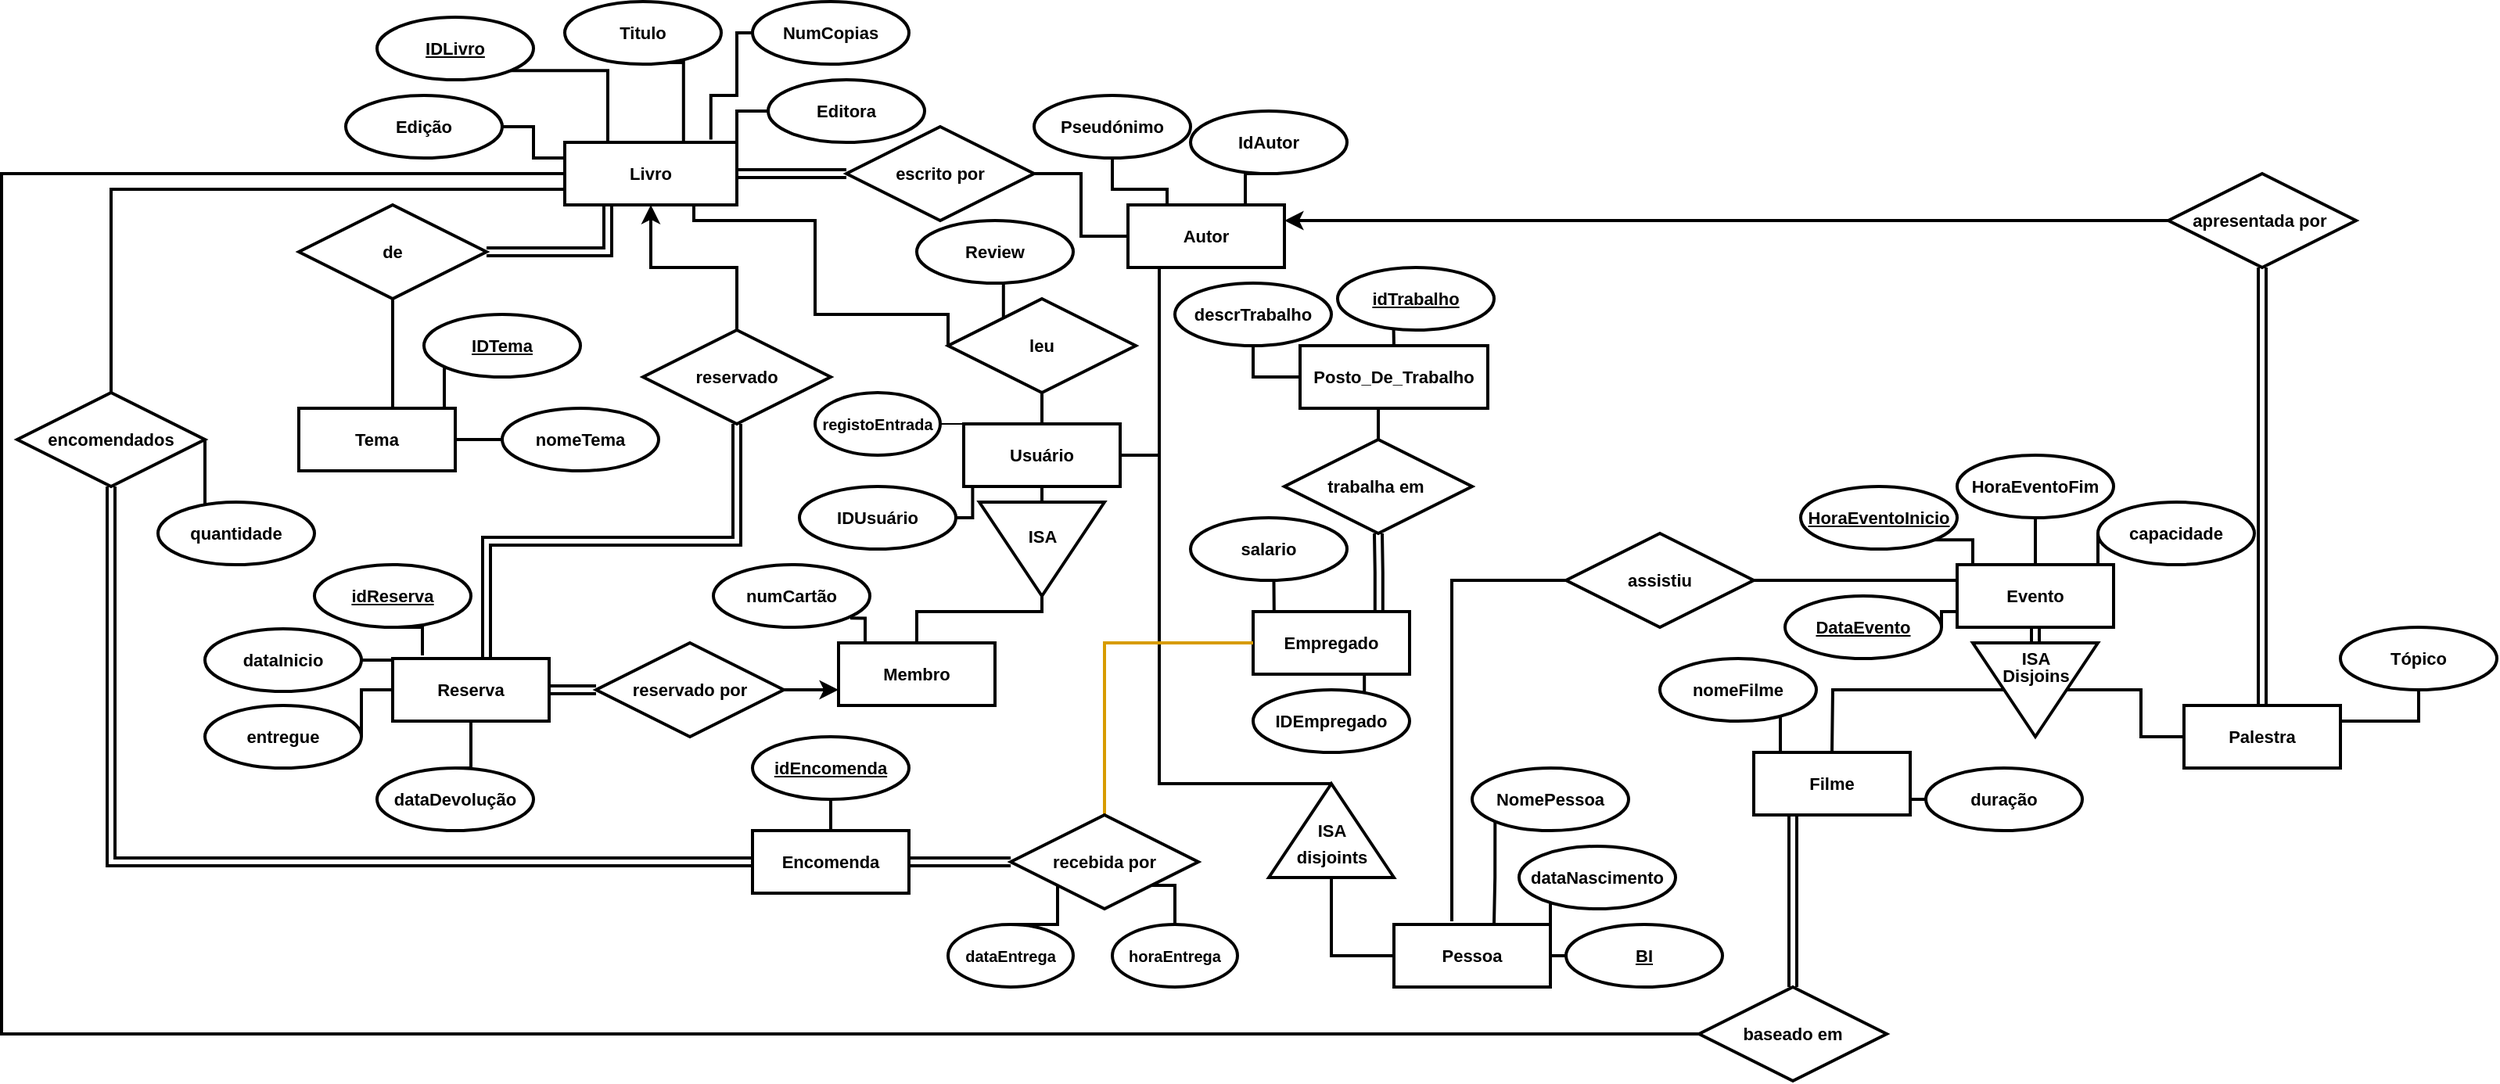 <mxfile version="14.7.6" type="github"><diagram id="iNNtK2Z3TGCCOaJEVWlS" name="Page-1"><mxGraphModel dx="2604" dy="839" grid="1" gridSize="10" guides="1" tooltips="1" connect="1" arrows="1" fold="1" page="1" pageScale="1" pageWidth="827" pageHeight="1169" math="0" shadow="0"><root><mxCell id="0"/><mxCell id="1" parent="0"/><mxCell id="UFfIpobfscu9w0N3v_Js-2" style="edgeStyle=orthogonalEdgeStyle;rounded=0;orthogonalLoop=1;jettySize=auto;html=1;exitX=0.25;exitY=1;exitDx=0;exitDy=0;endArrow=none;endFill=0;strokeWidth=2;fontStyle=1;fontSize=11;shape=link;" edge="1" parent="1" source="UFfIpobfscu9w0N3v_Js-7" target="UFfIpobfscu9w0N3v_Js-26"><mxGeometry relative="1" as="geometry"><Array as="points"><mxPoint x="228" y="180"/></Array></mxGeometry></mxCell><mxCell id="UFfIpobfscu9w0N3v_Js-3" style="edgeStyle=orthogonalEdgeStyle;rounded=0;orthogonalLoop=1;jettySize=auto;html=1;exitX=0;exitY=0.75;exitDx=0;exitDy=0;endArrow=none;endFill=0;strokeWidth=2;fontStyle=1;fontSize=11;entryX=0.5;entryY=0;entryDx=0;entryDy=0;" edge="1" parent="1" source="UFfIpobfscu9w0N3v_Js-7" target="UFfIpobfscu9w0N3v_Js-86"><mxGeometry relative="1" as="geometry"><mxPoint x="-120" y="140" as="targetPoint"/></mxGeometry></mxCell><mxCell id="UFfIpobfscu9w0N3v_Js-4" style="edgeStyle=orthogonalEdgeStyle;rounded=0;orthogonalLoop=1;jettySize=auto;html=1;exitX=0;exitY=0.5;exitDx=0;exitDy=0;startArrow=none;startFill=0;endArrow=none;endFill=0;strokeWidth=2;fontStyle=1;fontSize=11;entryX=0;entryY=0.5;entryDx=0;entryDy=0;" edge="1" parent="1" source="UFfIpobfscu9w0N3v_Js-7" target="UFfIpobfscu9w0N3v_Js-114"><mxGeometry relative="1" as="geometry"><mxPoint x="470" y="700" as="targetPoint"/><Array as="points"><mxPoint x="-160" y="130"/><mxPoint x="-160" y="680"/></Array></mxGeometry></mxCell><mxCell id="UFfIpobfscu9w0N3v_Js-5" style="edgeStyle=orthogonalEdgeStyle;rounded=0;orthogonalLoop=1;jettySize=auto;html=1;exitX=1;exitY=0.5;exitDx=0;exitDy=0;endArrow=none;endFill=0;entryX=0;entryY=0.5;entryDx=0;entryDy=0;strokeWidth=2;fontStyle=1;fontSize=11;shape=link;" edge="1" parent="1" source="UFfIpobfscu9w0N3v_Js-7" target="UFfIpobfscu9w0N3v_Js-17"><mxGeometry relative="1" as="geometry"><mxPoint x="340" y="160" as="targetPoint"/></mxGeometry></mxCell><mxCell id="UFfIpobfscu9w0N3v_Js-7" value="Livro" style="whiteSpace=wrap;html=1;align=center;strokeWidth=2;fontStyle=1;fontSize=11;" vertex="1" parent="1"><mxGeometry x="200" y="110" width="110" height="40" as="geometry"/></mxCell><mxCell id="UFfIpobfscu9w0N3v_Js-8" style="edgeStyle=orthogonalEdgeStyle;rounded=0;orthogonalLoop=1;jettySize=auto;html=1;exitX=1;exitY=1;exitDx=0;exitDy=0;entryX=0.25;entryY=0;entryDx=0;entryDy=0;endArrow=none;endFill=0;strokeWidth=2;fontStyle=1;fontSize=11;" edge="1" parent="1" source="UFfIpobfscu9w0N3v_Js-9" target="UFfIpobfscu9w0N3v_Js-7"><mxGeometry relative="1" as="geometry"/></mxCell><mxCell id="UFfIpobfscu9w0N3v_Js-9" value="IDLivro" style="ellipse;whiteSpace=wrap;html=1;align=center;fontStyle=5;strokeWidth=2;fontSize=11;" vertex="1" parent="1"><mxGeometry x="80" y="30" width="100" height="40" as="geometry"/></mxCell><mxCell id="UFfIpobfscu9w0N3v_Js-10" style="edgeStyle=orthogonalEdgeStyle;rounded=0;orthogonalLoop=1;jettySize=auto;html=1;exitX=0.5;exitY=1;exitDx=0;exitDy=0;entryX=0.69;entryY=0.006;entryDx=0;entryDy=0;entryPerimeter=0;endArrow=none;endFill=0;strokeWidth=2;fontStyle=1;fontSize=11;" edge="1" parent="1" source="UFfIpobfscu9w0N3v_Js-11" target="UFfIpobfscu9w0N3v_Js-7"><mxGeometry relative="1" as="geometry"><Array as="points"><mxPoint x="276" y="59"/></Array></mxGeometry></mxCell><mxCell id="UFfIpobfscu9w0N3v_Js-11" value="Titulo" style="ellipse;whiteSpace=wrap;html=1;align=center;strokeWidth=2;fontStyle=1;fontSize=11;" vertex="1" parent="1"><mxGeometry x="200" y="20" width="100" height="40" as="geometry"/></mxCell><mxCell id="UFfIpobfscu9w0N3v_Js-12" style="edgeStyle=orthogonalEdgeStyle;rounded=0;orthogonalLoop=1;jettySize=auto;html=1;exitX=0;exitY=0.5;exitDx=0;exitDy=0;entryX=1;entryY=0.25;entryDx=0;entryDy=0;endArrow=none;endFill=0;strokeWidth=2;fontStyle=1;fontSize=11;" edge="1" parent="1" source="UFfIpobfscu9w0N3v_Js-13" target="UFfIpobfscu9w0N3v_Js-7"><mxGeometry relative="1" as="geometry"/></mxCell><mxCell id="UFfIpobfscu9w0N3v_Js-13" value="Editora" style="ellipse;whiteSpace=wrap;html=1;align=center;strokeWidth=2;fontStyle=1;fontSize=11;" vertex="1" parent="1"><mxGeometry x="330" y="70" width="100" height="40" as="geometry"/></mxCell><mxCell id="UFfIpobfscu9w0N3v_Js-14" style="edgeStyle=orthogonalEdgeStyle;rounded=0;orthogonalLoop=1;jettySize=auto;html=1;exitX=1;exitY=0.5;exitDx=0;exitDy=0;entryX=0;entryY=0.25;entryDx=0;entryDy=0;endArrow=none;endFill=0;strokeWidth=2;fontStyle=1;fontSize=11;" edge="1" parent="1" source="UFfIpobfscu9w0N3v_Js-15" target="UFfIpobfscu9w0N3v_Js-7"><mxGeometry relative="1" as="geometry"/></mxCell><mxCell id="UFfIpobfscu9w0N3v_Js-15" value="Edição" style="ellipse;whiteSpace=wrap;html=1;align=center;strokeWidth=2;fontStyle=1;fontSize=11;" vertex="1" parent="1"><mxGeometry x="60" y="80" width="100" height="40" as="geometry"/></mxCell><mxCell id="UFfIpobfscu9w0N3v_Js-16" style="rounded=0;orthogonalLoop=1;jettySize=auto;html=1;exitX=1;exitY=0.5;exitDx=0;exitDy=0;entryX=0;entryY=0.5;entryDx=0;entryDy=0;endArrow=none;endFill=0;strokeWidth=2;fontStyle=1;fontSize=11;edgeStyle=orthogonalEdgeStyle;" edge="1" parent="1" source="UFfIpobfscu9w0N3v_Js-17" target="UFfIpobfscu9w0N3v_Js-20"><mxGeometry relative="1" as="geometry"/></mxCell><mxCell id="UFfIpobfscu9w0N3v_Js-17" value="escrito por" style="shape=rhombus;perimeter=rhombusPerimeter;whiteSpace=wrap;html=1;align=center;strokeWidth=2;fontStyle=1;fontSize=11;" vertex="1" parent="1"><mxGeometry x="380" y="100" width="120" height="60" as="geometry"/></mxCell><mxCell id="UFfIpobfscu9w0N3v_Js-18" style="edgeStyle=orthogonalEdgeStyle;rounded=0;orthogonalLoop=1;jettySize=auto;html=1;exitX=0;exitY=1;exitDx=0;exitDy=0;endArrow=none;endFill=0;strokeWidth=2;fontStyle=1;fontSize=11;entryX=1;entryY=0.5;entryDx=0;entryDy=0;" edge="1" parent="1" source="UFfIpobfscu9w0N3v_Js-20" target="UFfIpobfscu9w0N3v_Js-38"><mxGeometry relative="1" as="geometry"><mxPoint x="520" y="230" as="targetPoint"/><Array as="points"><mxPoint x="580" y="190"/><mxPoint x="580" y="520"/></Array></mxGeometry></mxCell><mxCell id="UFfIpobfscu9w0N3v_Js-19" style="edgeStyle=orthogonalEdgeStyle;rounded=0;orthogonalLoop=1;jettySize=auto;html=1;exitX=1;exitY=0.25;exitDx=0;exitDy=0;endArrow=none;endFill=0;startArrow=classic;startFill=1;strokeWidth=2;fontStyle=1;fontSize=11;" edge="1" parent="1" source="UFfIpobfscu9w0N3v_Js-20"><mxGeometry relative="1" as="geometry"><mxPoint x="750" y="160" as="targetPoint"/></mxGeometry></mxCell><mxCell id="UFfIpobfscu9w0N3v_Js-20" value="Autor" style="whiteSpace=wrap;html=1;align=center;strokeWidth=2;fontStyle=1;fontSize=11;" vertex="1" parent="1"><mxGeometry x="560" y="150" width="100" height="40" as="geometry"/></mxCell><mxCell id="UFfIpobfscu9w0N3v_Js-150" style="edgeStyle=orthogonalEdgeStyle;rounded=0;orthogonalLoop=1;jettySize=auto;html=1;exitX=0.5;exitY=1;exitDx=0;exitDy=0;entryX=0.25;entryY=0;entryDx=0;entryDy=0;startArrow=none;startFill=0;endArrow=none;endFill=0;strokeColor=#000000;strokeWidth=2;" edge="1" parent="1" source="UFfIpobfscu9w0N3v_Js-22" target="UFfIpobfscu9w0N3v_Js-20"><mxGeometry relative="1" as="geometry"/></mxCell><mxCell id="UFfIpobfscu9w0N3v_Js-22" value="Pseudónimo" style="ellipse;whiteSpace=wrap;html=1;align=center;strokeWidth=2;fontStyle=1;fontSize=11;" vertex="1" parent="1"><mxGeometry x="500" y="80" width="100" height="40" as="geometry"/></mxCell><mxCell id="UFfIpobfscu9w0N3v_Js-151" style="edgeStyle=orthogonalEdgeStyle;rounded=0;orthogonalLoop=1;jettySize=auto;html=1;exitX=0.5;exitY=1;exitDx=0;exitDy=0;entryX=0.75;entryY=0;entryDx=0;entryDy=0;startArrow=none;startFill=0;endArrow=none;endFill=0;strokeColor=#000000;strokeWidth=2;" edge="1" parent="1" source="UFfIpobfscu9w0N3v_Js-24" target="UFfIpobfscu9w0N3v_Js-20"><mxGeometry relative="1" as="geometry"/></mxCell><mxCell id="UFfIpobfscu9w0N3v_Js-24" value="&lt;span style=&quot;font-size: 11px&quot;&gt;IdAutor&lt;/span&gt;" style="ellipse;whiteSpace=wrap;html=1;align=center;strokeWidth=2;fontStyle=1;fontSize=11;" vertex="1" parent="1"><mxGeometry x="600" y="90" width="100" height="40" as="geometry"/></mxCell><mxCell id="UFfIpobfscu9w0N3v_Js-25" style="edgeStyle=orthogonalEdgeStyle;rounded=0;orthogonalLoop=1;jettySize=auto;html=1;exitX=0.5;exitY=1;exitDx=0;exitDy=0;endArrow=none;endFill=0;strokeWidth=2;fontStyle=1;fontSize=11;" edge="1" parent="1" source="UFfIpobfscu9w0N3v_Js-26"><mxGeometry relative="1" as="geometry"><mxPoint x="90" y="280" as="targetPoint"/><Array as="points"><mxPoint x="90" y="270"/><mxPoint x="90" y="270"/></Array></mxGeometry></mxCell><mxCell id="UFfIpobfscu9w0N3v_Js-26" value="de" style="shape=rhombus;perimeter=rhombusPerimeter;whiteSpace=wrap;html=1;align=center;strokeWidth=2;fontStyle=1;fontSize=11;" vertex="1" parent="1"><mxGeometry x="30" y="150" width="120" height="60" as="geometry"/></mxCell><mxCell id="UFfIpobfscu9w0N3v_Js-27" value="Tema" style="whiteSpace=wrap;html=1;align=center;strokeWidth=2;fontStyle=1;fontSize=11;" vertex="1" parent="1"><mxGeometry x="30" y="280" width="100" height="40" as="geometry"/></mxCell><mxCell id="UFfIpobfscu9w0N3v_Js-28" style="edgeStyle=orthogonalEdgeStyle;rounded=0;orthogonalLoop=1;jettySize=auto;html=1;exitX=0;exitY=0.5;exitDx=0;exitDy=0;entryX=1;entryY=0.5;entryDx=0;entryDy=0;endArrow=none;endFill=0;strokeWidth=2;fontStyle=1;fontSize=11;" edge="1" parent="1" source="UFfIpobfscu9w0N3v_Js-29" target="UFfIpobfscu9w0N3v_Js-27"><mxGeometry relative="1" as="geometry"/></mxCell><mxCell id="UFfIpobfscu9w0N3v_Js-29" value="nomeTema" style="ellipse;whiteSpace=wrap;html=1;align=center;strokeWidth=2;fontStyle=1;fontSize=11;" vertex="1" parent="1"><mxGeometry x="160" y="280" width="100" height="40" as="geometry"/></mxCell><mxCell id="UFfIpobfscu9w0N3v_Js-30" style="edgeStyle=orthogonalEdgeStyle;rounded=0;orthogonalLoop=1;jettySize=auto;html=1;exitX=0;exitY=0.5;exitDx=0;exitDy=0;entryX=0;entryY=0.5;entryDx=0;entryDy=0;endArrow=none;endFill=0;strokeWidth=2;fontStyle=1;fontSize=11;" edge="1" parent="1" source="UFfIpobfscu9w0N3v_Js-31" target="UFfIpobfscu9w0N3v_Js-38"><mxGeometry relative="1" as="geometry"/></mxCell><mxCell id="UFfIpobfscu9w0N3v_Js-31" value="Pessoa" style="whiteSpace=wrap;html=1;align=center;strokeWidth=2;fontStyle=1;fontSize=11;" vertex="1" parent="1"><mxGeometry x="730" y="610" width="100" height="40" as="geometry"/></mxCell><mxCell id="UFfIpobfscu9w0N3v_Js-32" style="edgeStyle=orthogonalEdgeStyle;rounded=0;orthogonalLoop=1;jettySize=auto;html=1;exitX=0;exitY=1;exitDx=0;exitDy=0;entryX=0.64;entryY=-0.025;entryDx=0;entryDy=0;entryPerimeter=0;endArrow=none;endFill=0;strokeWidth=2;fontStyle=1;fontSize=11;" edge="1" parent="1" source="UFfIpobfscu9w0N3v_Js-33" target="UFfIpobfscu9w0N3v_Js-31"><mxGeometry relative="1" as="geometry"/></mxCell><mxCell id="UFfIpobfscu9w0N3v_Js-33" value="NomePessoa" style="ellipse;whiteSpace=wrap;html=1;align=center;strokeWidth=2;fontStyle=1;fontSize=11;" vertex="1" parent="1"><mxGeometry x="780" y="510" width="100" height="40" as="geometry"/></mxCell><mxCell id="UFfIpobfscu9w0N3v_Js-34" style="edgeStyle=orthogonalEdgeStyle;rounded=0;orthogonalLoop=1;jettySize=auto;html=1;exitX=0;exitY=1;exitDx=0;exitDy=0;entryX=1;entryY=0;entryDx=0;entryDy=0;endArrow=none;endFill=0;strokeWidth=2;fontStyle=1;fontSize=11;" edge="1" parent="1" source="UFfIpobfscu9w0N3v_Js-35" target="UFfIpobfscu9w0N3v_Js-31"><mxGeometry relative="1" as="geometry"/></mxCell><mxCell id="UFfIpobfscu9w0N3v_Js-35" value="dataNascimento" style="ellipse;whiteSpace=wrap;html=1;align=center;strokeWidth=2;fontStyle=1;fontSize=11;" vertex="1" parent="1"><mxGeometry x="810" y="560" width="100" height="40" as="geometry"/></mxCell><mxCell id="UFfIpobfscu9w0N3v_Js-36" style="edgeStyle=orthogonalEdgeStyle;rounded=0;orthogonalLoop=1;jettySize=auto;html=1;exitX=0;exitY=0.5;exitDx=0;exitDy=0;entryX=1;entryY=0.5;entryDx=0;entryDy=0;endArrow=none;endFill=0;strokeWidth=2;fontStyle=1;fontSize=11;" edge="1" parent="1" source="UFfIpobfscu9w0N3v_Js-37" target="UFfIpobfscu9w0N3v_Js-31"><mxGeometry relative="1" as="geometry"/></mxCell><mxCell id="UFfIpobfscu9w0N3v_Js-37" value="BI" style="ellipse;whiteSpace=wrap;html=1;align=center;fontStyle=5;strokeWidth=2;fontSize=11;" vertex="1" parent="1"><mxGeometry x="840" y="610" width="100" height="40" as="geometry"/></mxCell><mxCell id="UFfIpobfscu9w0N3v_Js-38" value="" style="triangle;whiteSpace=wrap;html=1;rotation=-90;strokeWidth=2;fontStyle=1;fontSize=11;" vertex="1" parent="1"><mxGeometry x="660" y="510" width="60" height="80" as="geometry"/></mxCell><mxCell id="UFfIpobfscu9w0N3v_Js-39" value="ISA" style="text;html=1;align=center;verticalAlign=middle;resizable=0;points=[];autosize=1;strokeColor=none;strokeWidth=2;fontStyle=1;fontSize=11;" vertex="1" parent="1"><mxGeometry x="675" y="540" width="30" height="20" as="geometry"/></mxCell><mxCell id="UFfIpobfscu9w0N3v_Js-40" value="" style="endArrow=none;html=1;strokeWidth=2;fontStyle=1;fontSize=11;" edge="1" parent="1"><mxGeometry width="50" height="50" relative="1" as="geometry"><mxPoint x="520" y="310" as="sourcePoint"/><mxPoint x="580" y="310" as="targetPoint"/><Array as="points"/></mxGeometry></mxCell><mxCell id="UFfIpobfscu9w0N3v_Js-41" style="edgeStyle=orthogonalEdgeStyle;rounded=0;orthogonalLoop=1;jettySize=auto;html=1;exitX=0.804;exitY=0.008;exitDx=0;exitDy=0;entryX=0.5;entryY=1;entryDx=0;entryDy=0;endArrow=none;endFill=0;strokeWidth=2;fontStyle=1;fontSize=11;shape=link;exitPerimeter=0;" edge="1" parent="1" source="UFfIpobfscu9w0N3v_Js-44" target="UFfIpobfscu9w0N3v_Js-73"><mxGeometry relative="1" as="geometry"/></mxCell><mxCell id="UFfIpobfscu9w0N3v_Js-44" value="Empregado" style="whiteSpace=wrap;html=1;align=center;strokeWidth=2;fontStyle=1;fontSize=11;" vertex="1" parent="1"><mxGeometry x="640" y="410" width="100" height="40" as="geometry"/></mxCell><mxCell id="UFfIpobfscu9w0N3v_Js-45" style="edgeStyle=orthogonalEdgeStyle;rounded=0;orthogonalLoop=1;jettySize=auto;html=1;exitX=0.711;exitY=0.935;exitDx=0;exitDy=0;entryX=0.5;entryY=1;entryDx=0;entryDy=0;endArrow=none;endFill=0;strokeWidth=2;fontStyle=1;fontSize=11;exitPerimeter=0;" edge="1" parent="1" source="UFfIpobfscu9w0N3v_Js-129" target="UFfIpobfscu9w0N3v_Js-44"><mxGeometry relative="1" as="geometry"><mxPoint x="630" y="260" as="sourcePoint"/><Array as="points"><mxPoint x="711" y="450"/></Array></mxGeometry></mxCell><mxCell id="UFfIpobfscu9w0N3v_Js-46" style="edgeStyle=orthogonalEdgeStyle;rounded=0;orthogonalLoop=1;jettySize=auto;html=1;exitX=0.5;exitY=1;exitDx=0;exitDy=0;entryX=0.134;entryY=-0.004;entryDx=0;entryDy=0;endArrow=none;endFill=0;strokeWidth=2;fontStyle=1;fontSize=11;entryPerimeter=0;" edge="1" parent="1" source="UFfIpobfscu9w0N3v_Js-47" target="UFfIpobfscu9w0N3v_Js-44"><mxGeometry relative="1" as="geometry"><Array as="points"><mxPoint x="653" y="360"/><mxPoint x="653" y="385"/></Array></mxGeometry></mxCell><mxCell id="UFfIpobfscu9w0N3v_Js-47" value="salario" style="ellipse;whiteSpace=wrap;html=1;align=center;strokeWidth=2;fontStyle=1;fontSize=11;" vertex="1" parent="1"><mxGeometry x="600" y="350" width="100" height="40" as="geometry"/></mxCell><mxCell id="UFfIpobfscu9w0N3v_Js-48" style="edgeStyle=orthogonalEdgeStyle;rounded=0;orthogonalLoop=1;jettySize=auto;html=1;exitX=1;exitY=0.5;exitDx=0;exitDy=0;endArrow=none;endFill=0;strokeWidth=2;fontStyle=1;fontSize=11;" edge="1" parent="1" source="UFfIpobfscu9w0N3v_Js-50"><mxGeometry relative="1" as="geometry"><mxPoint x="520" y="310" as="targetPoint"/></mxGeometry></mxCell><mxCell id="UFfIpobfscu9w0N3v_Js-49" style="edgeStyle=orthogonalEdgeStyle;rounded=0;orthogonalLoop=1;jettySize=auto;html=1;exitX=0.5;exitY=1;exitDx=0;exitDy=0;entryX=0;entryY=0.5;entryDx=0;entryDy=0;endArrow=none;endFill=0;strokeWidth=2;fontStyle=1;fontSize=11;" edge="1" parent="1" source="UFfIpobfscu9w0N3v_Js-50" target="UFfIpobfscu9w0N3v_Js-53"><mxGeometry relative="1" as="geometry"/></mxCell><mxCell id="UFfIpobfscu9w0N3v_Js-50" value="Usuário" style="whiteSpace=wrap;html=1;align=center;strokeWidth=2;fontStyle=1;fontSize=11;" vertex="1" parent="1"><mxGeometry x="455" y="290" width="100" height="40" as="geometry"/></mxCell><mxCell id="UFfIpobfscu9w0N3v_Js-51" style="edgeStyle=orthogonalEdgeStyle;rounded=0;orthogonalLoop=1;jettySize=auto;html=1;exitX=1;exitY=0.5;exitDx=0;exitDy=0;entryX=0.057;entryY=1.024;entryDx=0;entryDy=0;endArrow=none;endFill=0;strokeWidth=2;fontStyle=1;fontSize=11;entryPerimeter=0;" edge="1" parent="1" source="UFfIpobfscu9w0N3v_Js-128" target="UFfIpobfscu9w0N3v_Js-50"><mxGeometry relative="1" as="geometry"><mxPoint x="445" y="260" as="sourcePoint"/></mxGeometry></mxCell><mxCell id="UFfIpobfscu9w0N3v_Js-52" style="edgeStyle=orthogonalEdgeStyle;rounded=0;orthogonalLoop=1;jettySize=auto;html=1;exitX=1;exitY=0.5;exitDx=0;exitDy=0;entryX=0.5;entryY=0;entryDx=0;entryDy=0;endArrow=none;endFill=0;strokeWidth=2;fontStyle=1;fontSize=11;" edge="1" parent="1" source="UFfIpobfscu9w0N3v_Js-53" target="UFfIpobfscu9w0N3v_Js-55"><mxGeometry relative="1" as="geometry"><Array as="points"><mxPoint x="505" y="410"/><mxPoint x="425" y="410"/></Array></mxGeometry></mxCell><mxCell id="UFfIpobfscu9w0N3v_Js-53" value="" style="triangle;whiteSpace=wrap;html=1;rotation=90;strokeWidth=2;fontStyle=1;fontSize=11;" vertex="1" parent="1"><mxGeometry x="475" y="330" width="60" height="80" as="geometry"/></mxCell><mxCell id="UFfIpobfscu9w0N3v_Js-54" value="ISA" style="text;html=1;align=center;verticalAlign=middle;resizable=0;points=[];autosize=1;strokeColor=none;strokeWidth=2;fontStyle=1;fontSize=11;" vertex="1" parent="1"><mxGeometry x="490" y="352" width="30" height="20" as="geometry"/></mxCell><mxCell id="UFfIpobfscu9w0N3v_Js-55" value="Membro" style="whiteSpace=wrap;html=1;align=center;strokeWidth=2;fontStyle=1;fontSize=11;" vertex="1" parent="1"><mxGeometry x="375" y="430" width="100" height="40" as="geometry"/></mxCell><mxCell id="UFfIpobfscu9w0N3v_Js-56" style="edgeStyle=orthogonalEdgeStyle;rounded=0;orthogonalLoop=1;jettySize=auto;html=1;exitX=1;exitY=1;exitDx=0;exitDy=0;entryX=0.17;entryY=-0.025;entryDx=0;entryDy=0;entryPerimeter=0;endArrow=none;endFill=0;strokeWidth=2;fontStyle=1;fontSize=11;" edge="1" parent="1" target="UFfIpobfscu9w0N3v_Js-55"><mxGeometry relative="1" as="geometry"><mxPoint x="382.5" y="414.167" as="sourcePoint"/></mxGeometry></mxCell><mxCell id="UFfIpobfscu9w0N3v_Js-59" value="Reserva" style="whiteSpace=wrap;html=1;align=center;strokeWidth=2;fontStyle=1;fontSize=11;" vertex="1" parent="1"><mxGeometry x="90" y="440" width="100" height="40" as="geometry"/></mxCell><mxCell id="UFfIpobfscu9w0N3v_Js-60" style="edgeStyle=orthogonalEdgeStyle;rounded=0;orthogonalLoop=1;jettySize=auto;html=1;exitX=0.5;exitY=1;exitDx=0;exitDy=0;entryX=0.19;entryY=-0.05;entryDx=0;entryDy=0;entryPerimeter=0;endArrow=none;endFill=0;strokeWidth=2;fontStyle=1;fontSize=11;" edge="1" parent="1" source="UFfIpobfscu9w0N3v_Js-61" target="UFfIpobfscu9w0N3v_Js-59"><mxGeometry relative="1" as="geometry"/></mxCell><mxCell id="UFfIpobfscu9w0N3v_Js-61" value="idReserva" style="ellipse;whiteSpace=wrap;html=1;align=center;fontStyle=5;strokeWidth=2;fontSize=11;" vertex="1" parent="1"><mxGeometry x="40" y="380" width="100" height="40" as="geometry"/></mxCell><mxCell id="UFfIpobfscu9w0N3v_Js-62" style="edgeStyle=orthogonalEdgeStyle;rounded=0;orthogonalLoop=1;jettySize=auto;html=1;exitX=1;exitY=0.5;exitDx=0;exitDy=0;endArrow=none;endFill=0;strokeWidth=2;fontStyle=1;fontSize=11;" edge="1" parent="1" source="UFfIpobfscu9w0N3v_Js-63"><mxGeometry relative="1" as="geometry"><mxPoint x="90" y="441" as="targetPoint"/></mxGeometry></mxCell><mxCell id="UFfIpobfscu9w0N3v_Js-63" value="dataInicio" style="ellipse;whiteSpace=wrap;html=1;align=center;strokeWidth=2;fontStyle=1;fontSize=11;" vertex="1" parent="1"><mxGeometry x="-30" y="421" width="100" height="40" as="geometry"/></mxCell><mxCell id="UFfIpobfscu9w0N3v_Js-64" style="edgeStyle=orthogonalEdgeStyle;rounded=0;orthogonalLoop=1;jettySize=auto;html=1;exitX=0.5;exitY=0;exitDx=0;exitDy=0;entryX=0.5;entryY=1;entryDx=0;entryDy=0;endArrow=none;endFill=0;strokeWidth=2;fontStyle=1;fontSize=11;" edge="1" parent="1" source="UFfIpobfscu9w0N3v_Js-65" target="UFfIpobfscu9w0N3v_Js-59"><mxGeometry relative="1" as="geometry"/></mxCell><mxCell id="UFfIpobfscu9w0N3v_Js-65" value="dataDevolução" style="ellipse;whiteSpace=wrap;html=1;align=center;strokeWidth=2;fontStyle=1;fontSize=11;" vertex="1" parent="1"><mxGeometry x="80" y="510" width="100" height="40" as="geometry"/></mxCell><mxCell id="UFfIpobfscu9w0N3v_Js-66" style="edgeStyle=orthogonalEdgeStyle;rounded=0;orthogonalLoop=1;jettySize=auto;html=1;exitX=0;exitY=0.5;exitDx=0;exitDy=0;entryX=1;entryY=0.5;entryDx=0;entryDy=0;endArrow=none;endFill=0;strokeWidth=2;fontStyle=1;fontSize=11;shape=link;" edge="1" parent="1" source="UFfIpobfscu9w0N3v_Js-68" target="UFfIpobfscu9w0N3v_Js-59"><mxGeometry relative="1" as="geometry"/></mxCell><mxCell id="UFfIpobfscu9w0N3v_Js-67" style="edgeStyle=orthogonalEdgeStyle;rounded=0;orthogonalLoop=1;jettySize=auto;html=1;exitX=1;exitY=0.5;exitDx=0;exitDy=0;entryX=0;entryY=0.75;entryDx=0;entryDy=0;endArrow=classic;endFill=1;strokeWidth=2;fontStyle=1;fontSize=11;" edge="1" parent="1" source="UFfIpobfscu9w0N3v_Js-68" target="UFfIpobfscu9w0N3v_Js-55"><mxGeometry relative="1" as="geometry"/></mxCell><mxCell id="UFfIpobfscu9w0N3v_Js-68" value="reservado por" style="shape=rhombus;perimeter=rhombusPerimeter;whiteSpace=wrap;html=1;align=center;strokeWidth=2;fontStyle=1;fontSize=11;" vertex="1" parent="1"><mxGeometry x="220" y="430" width="120" height="60" as="geometry"/></mxCell><mxCell id="UFfIpobfscu9w0N3v_Js-69" style="edgeStyle=orthogonalEdgeStyle;rounded=0;orthogonalLoop=1;jettySize=auto;html=1;exitX=0.5;exitY=1;exitDx=0;exitDy=0;endArrow=none;endFill=0;strokeWidth=2;fontStyle=1;fontSize=11;shape=link;" edge="1" parent="1" source="UFfIpobfscu9w0N3v_Js-71"><mxGeometry relative="1" as="geometry"><mxPoint x="150" y="440" as="targetPoint"/><Array as="points"><mxPoint x="310" y="365"/><mxPoint x="150" y="365"/><mxPoint x="150" y="440"/></Array></mxGeometry></mxCell><mxCell id="UFfIpobfscu9w0N3v_Js-70" style="edgeStyle=orthogonalEdgeStyle;rounded=0;orthogonalLoop=1;jettySize=auto;html=1;exitX=0.5;exitY=0;exitDx=0;exitDy=0;endArrow=classic;endFill=1;strokeWidth=2;fontStyle=1;fontSize=11;" edge="1" parent="1" source="UFfIpobfscu9w0N3v_Js-71"><mxGeometry relative="1" as="geometry"><mxPoint x="255" y="150" as="targetPoint"/><Array as="points"><mxPoint x="310" y="190"/><mxPoint x="255" y="190"/></Array></mxGeometry></mxCell><mxCell id="UFfIpobfscu9w0N3v_Js-71" value="reservado" style="shape=rhombus;perimeter=rhombusPerimeter;whiteSpace=wrap;html=1;align=center;strokeWidth=2;fontStyle=1;fontSize=11;" vertex="1" parent="1"><mxGeometry x="250" y="230" width="120" height="60" as="geometry"/></mxCell><mxCell id="UFfIpobfscu9w0N3v_Js-72" style="edgeStyle=orthogonalEdgeStyle;rounded=0;orthogonalLoop=1;jettySize=auto;html=1;exitX=0.5;exitY=0;exitDx=0;exitDy=0;endArrow=none;endFill=0;strokeWidth=2;fontStyle=1;fontSize=11;" edge="1" parent="1" source="UFfIpobfscu9w0N3v_Js-73"><mxGeometry relative="1" as="geometry"><mxPoint x="720" y="280" as="targetPoint"/><Array as="points"/></mxGeometry></mxCell><mxCell id="UFfIpobfscu9w0N3v_Js-73" value="trabalha em&amp;nbsp;" style="shape=rhombus;perimeter=rhombusPerimeter;whiteSpace=wrap;html=1;align=center;strokeWidth=2;fontStyle=1;fontSize=11;" vertex="1" parent="1"><mxGeometry x="660" y="300" width="120" height="60" as="geometry"/></mxCell><mxCell id="UFfIpobfscu9w0N3v_Js-74" value="Posto_De_Trabalho" style="whiteSpace=wrap;html=1;align=center;strokeWidth=2;fontStyle=1;fontSize=11;" vertex="1" parent="1"><mxGeometry x="670" y="240" width="120" height="40" as="geometry"/></mxCell><mxCell id="UFfIpobfscu9w0N3v_Js-75" style="edgeStyle=orthogonalEdgeStyle;rounded=0;orthogonalLoop=1;jettySize=auto;html=1;exitX=0.5;exitY=1;exitDx=0;exitDy=0;entryX=0;entryY=0.5;entryDx=0;entryDy=0;endArrow=none;endFill=0;strokeWidth=2;fontStyle=1;fontSize=11;" edge="1" parent="1" source="UFfIpobfscu9w0N3v_Js-76" target="UFfIpobfscu9w0N3v_Js-74"><mxGeometry relative="1" as="geometry"><Array as="points"><mxPoint x="640" y="260"/></Array></mxGeometry></mxCell><mxCell id="UFfIpobfscu9w0N3v_Js-76" value="descrTrabalho" style="ellipse;whiteSpace=wrap;html=1;align=center;strokeWidth=2;fontStyle=1;fontSize=11;" vertex="1" parent="1"><mxGeometry x="590" y="200" width="100" height="40" as="geometry"/></mxCell><mxCell id="UFfIpobfscu9w0N3v_Js-77" style="edgeStyle=orthogonalEdgeStyle;rounded=0;orthogonalLoop=1;jettySize=auto;html=1;exitX=0.358;exitY=0.989;exitDx=0;exitDy=0;entryX=0.5;entryY=0;entryDx=0;entryDy=0;endArrow=none;endFill=0;strokeWidth=2;fontStyle=1;fontSize=11;exitPerimeter=0;" edge="1" parent="1" source="UFfIpobfscu9w0N3v_Js-78" target="UFfIpobfscu9w0N3v_Js-74"><mxGeometry relative="1" as="geometry"><Array as="points"><mxPoint x="730" y="230"/></Array></mxGeometry></mxCell><mxCell id="UFfIpobfscu9w0N3v_Js-78" value="idTrabalho" style="ellipse;whiteSpace=wrap;html=1;align=center;fontStyle=5;strokeWidth=2;fontSize=11;" vertex="1" parent="1"><mxGeometry x="694" y="190" width="100" height="40" as="geometry"/></mxCell><mxCell id="UFfIpobfscu9w0N3v_Js-81" value="" style="edgeStyle=orthogonalEdgeStyle;rounded=0;orthogonalLoop=1;jettySize=auto;html=1;endArrow=none;endFill=0;strokeWidth=2;fontStyle=1;fontSize=11;" edge="1" parent="1" source="UFfIpobfscu9w0N3v_Js-84" target="UFfIpobfscu9w0N3v_Js-91"><mxGeometry relative="1" as="geometry"/></mxCell><mxCell id="UFfIpobfscu9w0N3v_Js-83" style="edgeStyle=orthogonalEdgeStyle;rounded=0;orthogonalLoop=1;jettySize=auto;html=1;exitX=1;exitY=0.5;exitDx=0;exitDy=0;endArrow=none;endFill=0;entryX=0;entryY=0.5;entryDx=0;entryDy=0;strokeWidth=2;fontStyle=1;fontSize=11;shape=link;" edge="1" parent="1" source="UFfIpobfscu9w0N3v_Js-84" target="UFfIpobfscu9w0N3v_Js-88"><mxGeometry relative="1" as="geometry"><mxPoint x="480.0" y="580.471" as="targetPoint"/><Array as="points"/></mxGeometry></mxCell><mxCell id="UFfIpobfscu9w0N3v_Js-84" value="Encomenda" style="whiteSpace=wrap;html=1;align=center;strokeWidth=2;fontStyle=1;fontSize=11;" vertex="1" parent="1"><mxGeometry x="320" y="550" width="100" height="40" as="geometry"/></mxCell><mxCell id="UFfIpobfscu9w0N3v_Js-85" style="edgeStyle=orthogonalEdgeStyle;rounded=0;orthogonalLoop=1;jettySize=auto;html=1;exitX=0.5;exitY=1;exitDx=0;exitDy=0;endArrow=none;endFill=0;strokeWidth=2;fontStyle=1;fontSize=11;shape=link;entryX=0;entryY=0.5;entryDx=0;entryDy=0;" edge="1" parent="1" source="UFfIpobfscu9w0N3v_Js-86" target="UFfIpobfscu9w0N3v_Js-84"><mxGeometry relative="1" as="geometry"><mxPoint x="-120" y="570" as="targetPoint"/></mxGeometry></mxCell><mxCell id="UFfIpobfscu9w0N3v_Js-86" value="encomendados" style="shape=rhombus;perimeter=rhombusPerimeter;whiteSpace=wrap;html=1;align=center;strokeWidth=2;fontStyle=1;fontSize=11;" vertex="1" parent="1"><mxGeometry x="-150" y="270" width="120" height="60" as="geometry"/></mxCell><mxCell id="UFfIpobfscu9w0N3v_Js-87" style="edgeStyle=orthogonalEdgeStyle;rounded=0;orthogonalLoop=1;jettySize=auto;html=1;exitX=0.5;exitY=0;exitDx=0;exitDy=0;endArrow=none;endFill=0;fillColor=#ffe6cc;strokeColor=#d79b00;strokeWidth=2;fontStyle=1;fontSize=11;jumpSize=1;entryX=0;entryY=0.5;entryDx=0;entryDy=0;" edge="1" parent="1" source="UFfIpobfscu9w0N3v_Js-88" target="UFfIpobfscu9w0N3v_Js-44"><mxGeometry relative="1" as="geometry"><mxPoint x="550" y="470" as="targetPoint"/><Array as="points"><mxPoint x="545" y="430"/></Array></mxGeometry></mxCell><mxCell id="UFfIpobfscu9w0N3v_Js-88" value="recebida por" style="shape=rhombus;perimeter=rhombusPerimeter;whiteSpace=wrap;html=1;align=center;strokeWidth=2;fontStyle=1;fontSize=11;" vertex="1" parent="1"><mxGeometry x="485" y="540" width="120" height="60" as="geometry"/></mxCell><mxCell id="UFfIpobfscu9w0N3v_Js-89" style="edgeStyle=orthogonalEdgeStyle;rounded=0;orthogonalLoop=1;jettySize=auto;html=1;entryX=1;entryY=0.5;entryDx=0;entryDy=0;endArrow=none;endFill=0;strokeWidth=2;fontStyle=1;fontSize=11;" edge="1" parent="1" source="UFfIpobfscu9w0N3v_Js-90" target="UFfIpobfscu9w0N3v_Js-86"><mxGeometry relative="1" as="geometry"><Array as="points"><mxPoint x="-30" y="300"/></Array></mxGeometry></mxCell><mxCell id="UFfIpobfscu9w0N3v_Js-90" value="quantidade" style="ellipse;whiteSpace=wrap;html=1;align=center;strokeWidth=2;fontStyle=1;fontSize=11;" vertex="1" parent="1"><mxGeometry x="-60" y="340" width="100" height="40" as="geometry"/></mxCell><mxCell id="UFfIpobfscu9w0N3v_Js-91" value="idEncomenda" style="ellipse;whiteSpace=wrap;html=1;align=center;fontStyle=5;strokeWidth=2;fontSize=11;" vertex="1" parent="1"><mxGeometry x="320" y="490" width="100" height="40" as="geometry"/></mxCell><mxCell id="UFfIpobfscu9w0N3v_Js-92" style="edgeStyle=orthogonalEdgeStyle;rounded=0;orthogonalLoop=1;jettySize=auto;html=1;exitX=0;exitY=1;exitDx=0;exitDy=0;entryX=0.93;entryY=0.025;entryDx=0;entryDy=0;entryPerimeter=0;endArrow=none;endFill=0;strokeWidth=2;fontStyle=1;fontSize=11;" edge="1" parent="1" source="UFfIpobfscu9w0N3v_Js-93" target="UFfIpobfscu9w0N3v_Js-27"><mxGeometry relative="1" as="geometry"/></mxCell><mxCell id="UFfIpobfscu9w0N3v_Js-93" value="IDTema" style="ellipse;whiteSpace=wrap;html=1;align=center;fontStyle=5;strokeWidth=2;fontSize=11;" vertex="1" parent="1"><mxGeometry x="110" y="220" width="100" height="40" as="geometry"/></mxCell><mxCell id="UFfIpobfscu9w0N3v_Js-94" style="edgeStyle=orthogonalEdgeStyle;rounded=0;orthogonalLoop=1;jettySize=auto;html=1;exitX=0.5;exitY=1;exitDx=0;exitDy=0;entryX=0;entryY=0.5;entryDx=0;entryDy=0;endArrow=none;endFill=0;strokeWidth=2;fontStyle=1;fontSize=11;shape=link;" edge="1" parent="1" source="UFfIpobfscu9w0N3v_Js-97" target="UFfIpobfscu9w0N3v_Js-103"><mxGeometry relative="1" as="geometry"/></mxCell><mxCell id="UFfIpobfscu9w0N3v_Js-95" style="edgeStyle=orthogonalEdgeStyle;rounded=0;orthogonalLoop=1;jettySize=auto;html=1;exitX=0;exitY=0.75;exitDx=0;exitDy=0;entryX=1;entryY=0.5;entryDx=0;entryDy=0;startArrow=none;startFill=0;endArrow=none;endFill=0;strokeWidth=2;fontStyle=1;fontSize=11;" edge="1" parent="1" source="UFfIpobfscu9w0N3v_Js-97" target="UFfIpobfscu9w0N3v_Js-110"><mxGeometry relative="1" as="geometry"/></mxCell><mxCell id="UFfIpobfscu9w0N3v_Js-96" style="edgeStyle=orthogonalEdgeStyle;rounded=0;orthogonalLoop=1;jettySize=auto;html=1;exitX=0;exitY=0.25;exitDx=0;exitDy=0;entryX=1;entryY=0.5;entryDx=0;entryDy=0;endArrow=none;endFill=0;strokeWidth=2;fontStyle=1;fontSize=11;" edge="1" parent="1" source="UFfIpobfscu9w0N3v_Js-97" target="UFfIpobfscu9w0N3v_Js-126"><mxGeometry relative="1" as="geometry"/></mxCell><mxCell id="UFfIpobfscu9w0N3v_Js-97" value="Evento" style="whiteSpace=wrap;html=1;align=center;strokeWidth=2;fontStyle=1;fontSize=11;" vertex="1" parent="1"><mxGeometry x="1090" y="380" width="100" height="40" as="geometry"/></mxCell><mxCell id="UFfIpobfscu9w0N3v_Js-98" style="edgeStyle=orthogonalEdgeStyle;rounded=0;orthogonalLoop=1;jettySize=auto;html=1;exitX=0.5;exitY=0;exitDx=0;exitDy=0;endArrow=none;endFill=0;strokeWidth=2;fontStyle=1;fontSize=11;shape=link;" edge="1" parent="1" source="UFfIpobfscu9w0N3v_Js-100" target="UFfIpobfscu9w0N3v_Js-109"><mxGeometry relative="1" as="geometry"><mxPoint x="1285" y="90" as="targetPoint"/></mxGeometry></mxCell><mxCell id="UFfIpobfscu9w0N3v_Js-100" value="Palestra" style="whiteSpace=wrap;html=1;align=center;strokeWidth=2;fontStyle=1;fontSize=11;" vertex="1" parent="1"><mxGeometry x="1235" y="470" width="100" height="40" as="geometry"/></mxCell><mxCell id="UFfIpobfscu9w0N3v_Js-101" style="edgeStyle=orthogonalEdgeStyle;rounded=0;orthogonalLoop=1;jettySize=auto;html=1;exitX=0.5;exitY=0;exitDx=0;exitDy=0;entryX=0;entryY=0.5;entryDx=0;entryDy=0;endArrow=none;endFill=0;strokeWidth=2;fontStyle=1;fontSize=11;" edge="1" parent="1" source="UFfIpobfscu9w0N3v_Js-103" target="UFfIpobfscu9w0N3v_Js-100"><mxGeometry relative="1" as="geometry"/></mxCell><mxCell id="UFfIpobfscu9w0N3v_Js-102" style="edgeStyle=orthogonalEdgeStyle;rounded=0;orthogonalLoop=1;jettySize=auto;html=1;exitX=0.5;exitY=1;exitDx=0;exitDy=0;endArrow=none;endFill=0;strokeWidth=2;fontStyle=1;fontSize=11;" edge="1" parent="1" source="UFfIpobfscu9w0N3v_Js-103"><mxGeometry relative="1" as="geometry"><mxPoint x="1010" y="500" as="targetPoint"/></mxGeometry></mxCell><mxCell id="UFfIpobfscu9w0N3v_Js-103" value="" style="triangle;whiteSpace=wrap;html=1;rotation=90;strokeWidth=2;fontStyle=1;fontSize=11;" vertex="1" parent="1"><mxGeometry x="1110" y="420" width="60" height="80" as="geometry"/></mxCell><mxCell id="UFfIpobfscu9w0N3v_Js-104" value="ISA" style="text;html=1;align=center;verticalAlign=middle;resizable=0;points=[];autosize=1;strokeColor=none;strokeWidth=2;fontStyle=1;fontSize=11;" vertex="1" parent="1"><mxGeometry x="1125" y="430" width="30" height="20" as="geometry"/></mxCell><mxCell id="UFfIpobfscu9w0N3v_Js-105" style="edgeStyle=orthogonalEdgeStyle;rounded=0;orthogonalLoop=1;jettySize=auto;html=1;exitX=0.25;exitY=1;exitDx=0;exitDy=0;startArrow=none;startFill=0;endArrow=none;endFill=0;strokeWidth=2;fontStyle=1;fontSize=11;shape=link;" edge="1" parent="1" source="UFfIpobfscu9w0N3v_Js-107" target="UFfIpobfscu9w0N3v_Js-114"><mxGeometry relative="1" as="geometry"><mxPoint x="985" y="700" as="targetPoint"/></mxGeometry></mxCell><mxCell id="UFfIpobfscu9w0N3v_Js-107" value="Filme" style="whiteSpace=wrap;html=1;align=center;strokeWidth=2;fontStyle=1;fontSize=11;" vertex="1" parent="1"><mxGeometry x="960" y="500" width="100" height="40" as="geometry"/></mxCell><mxCell id="UFfIpobfscu9w0N3v_Js-108" style="edgeStyle=orthogonalEdgeStyle;rounded=0;orthogonalLoop=1;jettySize=auto;html=1;exitX=0;exitY=0.5;exitDx=0;exitDy=0;endArrow=none;endFill=0;strokeWidth=2;fontStyle=1;fontSize=11;" edge="1" parent="1" source="UFfIpobfscu9w0N3v_Js-109"><mxGeometry relative="1" as="geometry"><mxPoint x="750" y="160" as="targetPoint"/></mxGeometry></mxCell><mxCell id="UFfIpobfscu9w0N3v_Js-109" value="apresentada por&amp;nbsp;" style="shape=rhombus;perimeter=rhombusPerimeter;whiteSpace=wrap;html=1;align=center;strokeWidth=2;fontStyle=1;fontSize=11;" vertex="1" parent="1"><mxGeometry x="1225" y="130" width="120" height="60" as="geometry"/></mxCell><mxCell id="UFfIpobfscu9w0N3v_Js-110" value="&lt;u style=&quot;font-size: 11px;&quot;&gt;DataEvento&lt;/u&gt;" style="ellipse;whiteSpace=wrap;html=1;align=center;strokeWidth=2;fontStyle=1;fontSize=11;" vertex="1" parent="1"><mxGeometry x="980" y="400" width="100" height="40" as="geometry"/></mxCell><mxCell id="UFfIpobfscu9w0N3v_Js-111" style="edgeStyle=orthogonalEdgeStyle;rounded=0;orthogonalLoop=1;jettySize=auto;html=1;exitX=1;exitY=1;exitDx=0;exitDy=0;entryX=0;entryY=0;entryDx=0;entryDy=0;startArrow=none;startFill=0;endArrow=none;endFill=0;strokeWidth=2;fontStyle=1;fontSize=11;" edge="1" parent="1" source="UFfIpobfscu9w0N3v_Js-112" target="UFfIpobfscu9w0N3v_Js-97"><mxGeometry relative="1" as="geometry"><Array as="points"><mxPoint x="1100" y="364"/><mxPoint x="1100" y="380"/></Array></mxGeometry></mxCell><mxCell id="UFfIpobfscu9w0N3v_Js-112" value="&lt;u style=&quot;font-size: 11px;&quot;&gt;HoraEventoInicio&lt;/u&gt;" style="ellipse;whiteSpace=wrap;html=1;align=center;strokeWidth=2;fontStyle=1;fontSize=11;" vertex="1" parent="1"><mxGeometry x="990" y="330" width="100" height="40" as="geometry"/></mxCell><mxCell id="UFfIpobfscu9w0N3v_Js-114" value="baseado em" style="shape=rhombus;perimeter=rhombusPerimeter;whiteSpace=wrap;html=1;align=center;strokeWidth=2;fontStyle=1;fontSize=11;" vertex="1" parent="1"><mxGeometry x="925.0" y="650" width="120" height="60" as="geometry"/></mxCell><mxCell id="UFfIpobfscu9w0N3v_Js-116" value="disjoints" style="text;html=1;align=center;verticalAlign=middle;resizable=0;points=[];autosize=1;strokeColor=none;strokeWidth=2;fontStyle=1;fontSize=11;" vertex="1" parent="1"><mxGeometry x="660" y="557" width="60" height="20" as="geometry"/></mxCell><mxCell id="UFfIpobfscu9w0N3v_Js-117" style="edgeStyle=orthogonalEdgeStyle;rounded=0;orthogonalLoop=1;jettySize=auto;html=1;exitX=0.5;exitY=1;exitDx=0;exitDy=0;entryX=0.5;entryY=0;entryDx=0;entryDy=0;startArrow=none;startFill=0;endArrow=none;endFill=0;strokeWidth=2;fontStyle=1;fontSize=11;" edge="1" parent="1" source="UFfIpobfscu9w0N3v_Js-118" target="UFfIpobfscu9w0N3v_Js-97"><mxGeometry relative="1" as="geometry"/></mxCell><mxCell id="UFfIpobfscu9w0N3v_Js-118" value="HoraEventoFim" style="ellipse;whiteSpace=wrap;html=1;align=center;strokeWidth=2;fontStyle=1;fontSize=11;" vertex="1" parent="1"><mxGeometry x="1090" y="310" width="100" height="40" as="geometry"/></mxCell><mxCell id="UFfIpobfscu9w0N3v_Js-119" style="edgeStyle=orthogonalEdgeStyle;rounded=0;orthogonalLoop=1;jettySize=auto;html=1;exitX=0.5;exitY=1;exitDx=0;exitDy=0;entryX=1;entryY=0.25;entryDx=0;entryDy=0;startArrow=none;startFill=0;endArrow=none;endFill=0;strokeWidth=2;fontStyle=1;fontSize=11;" edge="1" parent="1" source="UFfIpobfscu9w0N3v_Js-120" target="UFfIpobfscu9w0N3v_Js-100"><mxGeometry relative="1" as="geometry"/></mxCell><mxCell id="UFfIpobfscu9w0N3v_Js-120" value="Tópico" style="ellipse;whiteSpace=wrap;html=1;align=center;strokeWidth=2;fontStyle=1;fontSize=11;" vertex="1" parent="1"><mxGeometry x="1335" y="420" width="100" height="40" as="geometry"/></mxCell><mxCell id="UFfIpobfscu9w0N3v_Js-121" style="edgeStyle=orthogonalEdgeStyle;rounded=0;orthogonalLoop=1;jettySize=auto;html=1;entryX=1;entryY=0.25;entryDx=0;entryDy=0;endArrow=none;endFill=0;strokeWidth=2;fontStyle=1;fontSize=11;exitX=0;exitY=0.5;exitDx=0;exitDy=0;" edge="1" parent="1" source="UFfIpobfscu9w0N3v_Js-122" target="UFfIpobfscu9w0N3v_Js-97"><mxGeometry relative="1" as="geometry"><Array as="points"><mxPoint x="1180" y="380"/><mxPoint x="1190" y="380"/></Array><mxPoint x="1180" y="350" as="sourcePoint"/></mxGeometry></mxCell><mxCell id="UFfIpobfscu9w0N3v_Js-122" value="capacidade" style="ellipse;whiteSpace=wrap;html=1;align=center;strokeWidth=2;fontStyle=1;fontSize=11;" vertex="1" parent="1"><mxGeometry x="1180" y="340" width="100" height="40" as="geometry"/></mxCell><mxCell id="UFfIpobfscu9w0N3v_Js-123" style="edgeStyle=orthogonalEdgeStyle;rounded=0;orthogonalLoop=1;jettySize=auto;html=1;exitX=0;exitY=0.5;exitDx=0;exitDy=0;entryX=1;entryY=0.75;entryDx=0;entryDy=0;endArrow=none;endFill=0;strokeWidth=2;fontStyle=1;fontSize=11;" edge="1" parent="1" source="UFfIpobfscu9w0N3v_Js-124" target="UFfIpobfscu9w0N3v_Js-107"><mxGeometry relative="1" as="geometry"/></mxCell><mxCell id="UFfIpobfscu9w0N3v_Js-124" value="duração" style="ellipse;whiteSpace=wrap;html=1;align=center;strokeWidth=2;fontStyle=1;fontSize=11;" vertex="1" parent="1"><mxGeometry x="1070" y="510" width="100" height="40" as="geometry"/></mxCell><mxCell id="UFfIpobfscu9w0N3v_Js-125" style="edgeStyle=orthogonalEdgeStyle;rounded=0;orthogonalLoop=1;jettySize=auto;html=1;exitX=0;exitY=0.5;exitDx=0;exitDy=0;endArrow=none;endFill=0;entryX=0.37;entryY=-0.05;entryDx=0;entryDy=0;entryPerimeter=0;strokeWidth=2;fontStyle=1;fontSize=11;" edge="1" parent="1" source="UFfIpobfscu9w0N3v_Js-126" target="UFfIpobfscu9w0N3v_Js-31"><mxGeometry relative="1" as="geometry"><mxPoint x="660.0" y="369.882" as="targetPoint"/></mxGeometry></mxCell><mxCell id="UFfIpobfscu9w0N3v_Js-126" value="assistiu" style="shape=rhombus;perimeter=rhombusPerimeter;whiteSpace=wrap;html=1;align=center;strokeWidth=2;fontStyle=1;fontSize=11;" vertex="1" parent="1"><mxGeometry x="840" y="360" width="120" height="60" as="geometry"/></mxCell><mxCell id="UFfIpobfscu9w0N3v_Js-127" style="edgeStyle=orthogonalEdgeStyle;rounded=0;orthogonalLoop=1;jettySize=auto;html=1;exitX=1;exitY=1;exitDx=0;exitDy=0;entryX=0.17;entryY=0;entryDx=0;entryDy=0;entryPerimeter=0;endArrow=none;endFill=0;strokeWidth=2;fontStyle=1;fontSize=11;" edge="1" parent="1" target="UFfIpobfscu9w0N3v_Js-107"><mxGeometry relative="1" as="geometry"><mxPoint x="965.146" y="474.226" as="sourcePoint"/></mxGeometry></mxCell><mxCell id="UFfIpobfscu9w0N3v_Js-128" value="IDUsuário" style="ellipse;whiteSpace=wrap;html=1;align=center;strokeWidth=2;fontStyle=1;fontSize=11;" vertex="1" parent="1"><mxGeometry x="350" y="330" width="100" height="40" as="geometry"/></mxCell><mxCell id="UFfIpobfscu9w0N3v_Js-129" value="IDEmpregado" style="ellipse;whiteSpace=wrap;html=1;align=center;strokeWidth=2;fontStyle=1;fontSize=11;" vertex="1" parent="1"><mxGeometry x="640" y="460" width="100" height="40" as="geometry"/></mxCell><mxCell id="UFfIpobfscu9w0N3v_Js-130" value="numCartão" style="ellipse;whiteSpace=wrap;html=1;align=center;strokeWidth=2;fontStyle=1;fontSize=11;" vertex="1" parent="1"><mxGeometry x="295" y="380" width="100" height="40" as="geometry"/></mxCell><mxCell id="UFfIpobfscu9w0N3v_Js-131" value="nomeFilme" style="ellipse;whiteSpace=wrap;html=1;align=center;strokeWidth=2;fontStyle=1;fontSize=11;" vertex="1" parent="1"><mxGeometry x="900" y="440" width="100" height="40" as="geometry"/></mxCell><mxCell id="UFfIpobfscu9w0N3v_Js-132" value="Disjoins" style="text;html=1;align=center;verticalAlign=middle;resizable=0;points=[];autosize=1;strokeColor=none;strokeWidth=2;fontStyle=1;fontSize=11;" vertex="1" parent="1"><mxGeometry x="1110" y="441" width="60" height="20" as="geometry"/></mxCell><mxCell id="UFfIpobfscu9w0N3v_Js-133" style="edgeStyle=orthogonalEdgeStyle;rounded=0;orthogonalLoop=1;jettySize=auto;html=1;exitX=1;exitY=0.5;exitDx=0;exitDy=0;entryX=0;entryY=0;entryDx=0;entryDy=0;endArrow=none;endFill=0;" edge="1" parent="1" source="UFfIpobfscu9w0N3v_Js-134" target="UFfIpobfscu9w0N3v_Js-50"><mxGeometry relative="1" as="geometry"><Array as="points"><mxPoint x="440" y="290"/></Array></mxGeometry></mxCell><mxCell id="UFfIpobfscu9w0N3v_Js-134" value="&lt;font size=&quot;1&quot;&gt;registoEntrada&lt;/font&gt;" style="ellipse;whiteSpace=wrap;html=1;align=center;strokeWidth=2;fontStyle=1;fontSize=11;" vertex="1" parent="1"><mxGeometry x="360" y="270" width="80" height="40" as="geometry"/></mxCell><mxCell id="UFfIpobfscu9w0N3v_Js-148" style="edgeStyle=orthogonalEdgeStyle;rounded=0;orthogonalLoop=1;jettySize=auto;html=1;exitX=0.5;exitY=1;exitDx=0;exitDy=0;entryX=0.5;entryY=0;entryDx=0;entryDy=0;startArrow=none;startFill=0;endArrow=none;endFill=0;strokeColor=#000000;strokeWidth=2;" edge="1" parent="1" source="UFfIpobfscu9w0N3v_Js-135" target="UFfIpobfscu9w0N3v_Js-50"><mxGeometry relative="1" as="geometry"/></mxCell><mxCell id="UFfIpobfscu9w0N3v_Js-135" value="leu" style="shape=rhombus;perimeter=rhombusPerimeter;whiteSpace=wrap;html=1;align=center;strokeWidth=2;fontStyle=1;fontSize=11;" vertex="1" parent="1"><mxGeometry x="445" y="210" width="120" height="60" as="geometry"/></mxCell><mxCell id="UFfIpobfscu9w0N3v_Js-137" value="" style="endArrow=none;html=1;strokeWidth=2;exitX=0;exitY=0.5;exitDx=0;exitDy=0;edgeStyle=orthogonalEdgeStyle;rounded=0;entryX=0.75;entryY=1;entryDx=0;entryDy=0;" edge="1" parent="1" source="UFfIpobfscu9w0N3v_Js-135" target="UFfIpobfscu9w0N3v_Js-7"><mxGeometry width="50" height="50" relative="1" as="geometry"><mxPoint x="395" y="210" as="sourcePoint"/><mxPoint x="360" y="170" as="targetPoint"/><Array as="points"><mxPoint x="360" y="220"/><mxPoint x="360" y="160"/><mxPoint x="283" y="160"/></Array></mxGeometry></mxCell><mxCell id="UFfIpobfscu9w0N3v_Js-140" style="edgeStyle=orthogonalEdgeStyle;rounded=0;orthogonalLoop=1;jettySize=auto;html=1;exitX=0.5;exitY=0;exitDx=0;exitDy=0;entryX=0;entryY=1;entryDx=0;entryDy=0;startArrow=none;startFill=0;strokeColor=#000000;endArrow=none;endFill=0;strokeWidth=2;" edge="1" parent="1" source="UFfIpobfscu9w0N3v_Js-139" target="UFfIpobfscu9w0N3v_Js-88"><mxGeometry relative="1" as="geometry"/></mxCell><mxCell id="UFfIpobfscu9w0N3v_Js-139" value="&lt;font size=&quot;1&quot;&gt;dataEntrega&lt;br&gt;&lt;/font&gt;" style="ellipse;whiteSpace=wrap;html=1;align=center;strokeWidth=2;fontStyle=1;fontSize=11;" vertex="1" parent="1"><mxGeometry x="445" y="610" width="80" height="40" as="geometry"/></mxCell><mxCell id="UFfIpobfscu9w0N3v_Js-142" style="edgeStyle=orthogonalEdgeStyle;rounded=0;orthogonalLoop=1;jettySize=auto;html=1;exitX=0.5;exitY=0;exitDx=0;exitDy=0;entryX=1;entryY=1;entryDx=0;entryDy=0;startArrow=none;startFill=0;endArrow=none;endFill=0;strokeColor=#000000;strokeWidth=2;" edge="1" parent="1" source="UFfIpobfscu9w0N3v_Js-141" target="UFfIpobfscu9w0N3v_Js-88"><mxGeometry relative="1" as="geometry"><Array as="points"><mxPoint x="590" y="585"/></Array></mxGeometry></mxCell><mxCell id="UFfIpobfscu9w0N3v_Js-141" value="&lt;font size=&quot;1&quot;&gt;horaEntrega&lt;br&gt;&lt;/font&gt;" style="ellipse;whiteSpace=wrap;html=1;align=center;strokeWidth=2;fontStyle=1;fontSize=11;" vertex="1" parent="1"><mxGeometry x="550" y="610" width="80" height="40" as="geometry"/></mxCell><mxCell id="UFfIpobfscu9w0N3v_Js-144" style="edgeStyle=orthogonalEdgeStyle;rounded=0;orthogonalLoop=1;jettySize=auto;html=1;exitX=1;exitY=0.5;exitDx=0;exitDy=0;entryX=0;entryY=0.5;entryDx=0;entryDy=0;startArrow=none;startFill=0;endArrow=none;endFill=0;strokeColor=#000000;strokeWidth=2;" edge="1" parent="1" source="UFfIpobfscu9w0N3v_Js-143" target="UFfIpobfscu9w0N3v_Js-59"><mxGeometry relative="1" as="geometry"><Array as="points"><mxPoint x="70" y="460"/></Array></mxGeometry></mxCell><mxCell id="UFfIpobfscu9w0N3v_Js-143" value="entregue" style="ellipse;whiteSpace=wrap;html=1;align=center;strokeWidth=2;fontStyle=1;fontSize=11;" vertex="1" parent="1"><mxGeometry x="-30" y="470" width="100" height="40" as="geometry"/></mxCell><mxCell id="UFfIpobfscu9w0N3v_Js-146" style="edgeStyle=orthogonalEdgeStyle;rounded=0;orthogonalLoop=1;jettySize=auto;html=1;exitX=0;exitY=0.5;exitDx=0;exitDy=0;entryX=0.849;entryY=-0.045;entryDx=0;entryDy=0;entryPerimeter=0;startArrow=none;startFill=0;endArrow=none;endFill=0;strokeColor=#000000;strokeWidth=2;" edge="1" parent="1" source="UFfIpobfscu9w0N3v_Js-145" target="UFfIpobfscu9w0N3v_Js-7"><mxGeometry relative="1" as="geometry"><Array as="points"><mxPoint x="310" y="40"/><mxPoint x="310" y="80"/><mxPoint x="293" y="80"/></Array></mxGeometry></mxCell><mxCell id="UFfIpobfscu9w0N3v_Js-145" value="NumCopias" style="ellipse;whiteSpace=wrap;html=1;align=center;strokeWidth=2;fontStyle=1;fontSize=11;" vertex="1" parent="1"><mxGeometry x="320" y="20" width="100" height="40" as="geometry"/></mxCell><mxCell id="UFfIpobfscu9w0N3v_Js-149" style="edgeStyle=orthogonalEdgeStyle;rounded=0;orthogonalLoop=1;jettySize=auto;html=1;exitX=0.554;exitY=0.999;exitDx=0;exitDy=0;entryX=0.295;entryY=0.203;entryDx=0;entryDy=0;startArrow=none;startFill=0;endArrow=none;endFill=0;strokeColor=#000000;strokeWidth=2;exitPerimeter=0;entryPerimeter=0;" edge="1" parent="1" source="UFfIpobfscu9w0N3v_Js-147" target="UFfIpobfscu9w0N3v_Js-135"><mxGeometry relative="1" as="geometry"><Array as="points"/></mxGeometry></mxCell><mxCell id="UFfIpobfscu9w0N3v_Js-147" value="Review" style="ellipse;whiteSpace=wrap;html=1;align=center;strokeWidth=2;fontStyle=1;fontSize=11;" vertex="1" parent="1"><mxGeometry x="425" y="160" width="100" height="40" as="geometry"/></mxCell></root></mxGraphModel></diagram></mxfile>